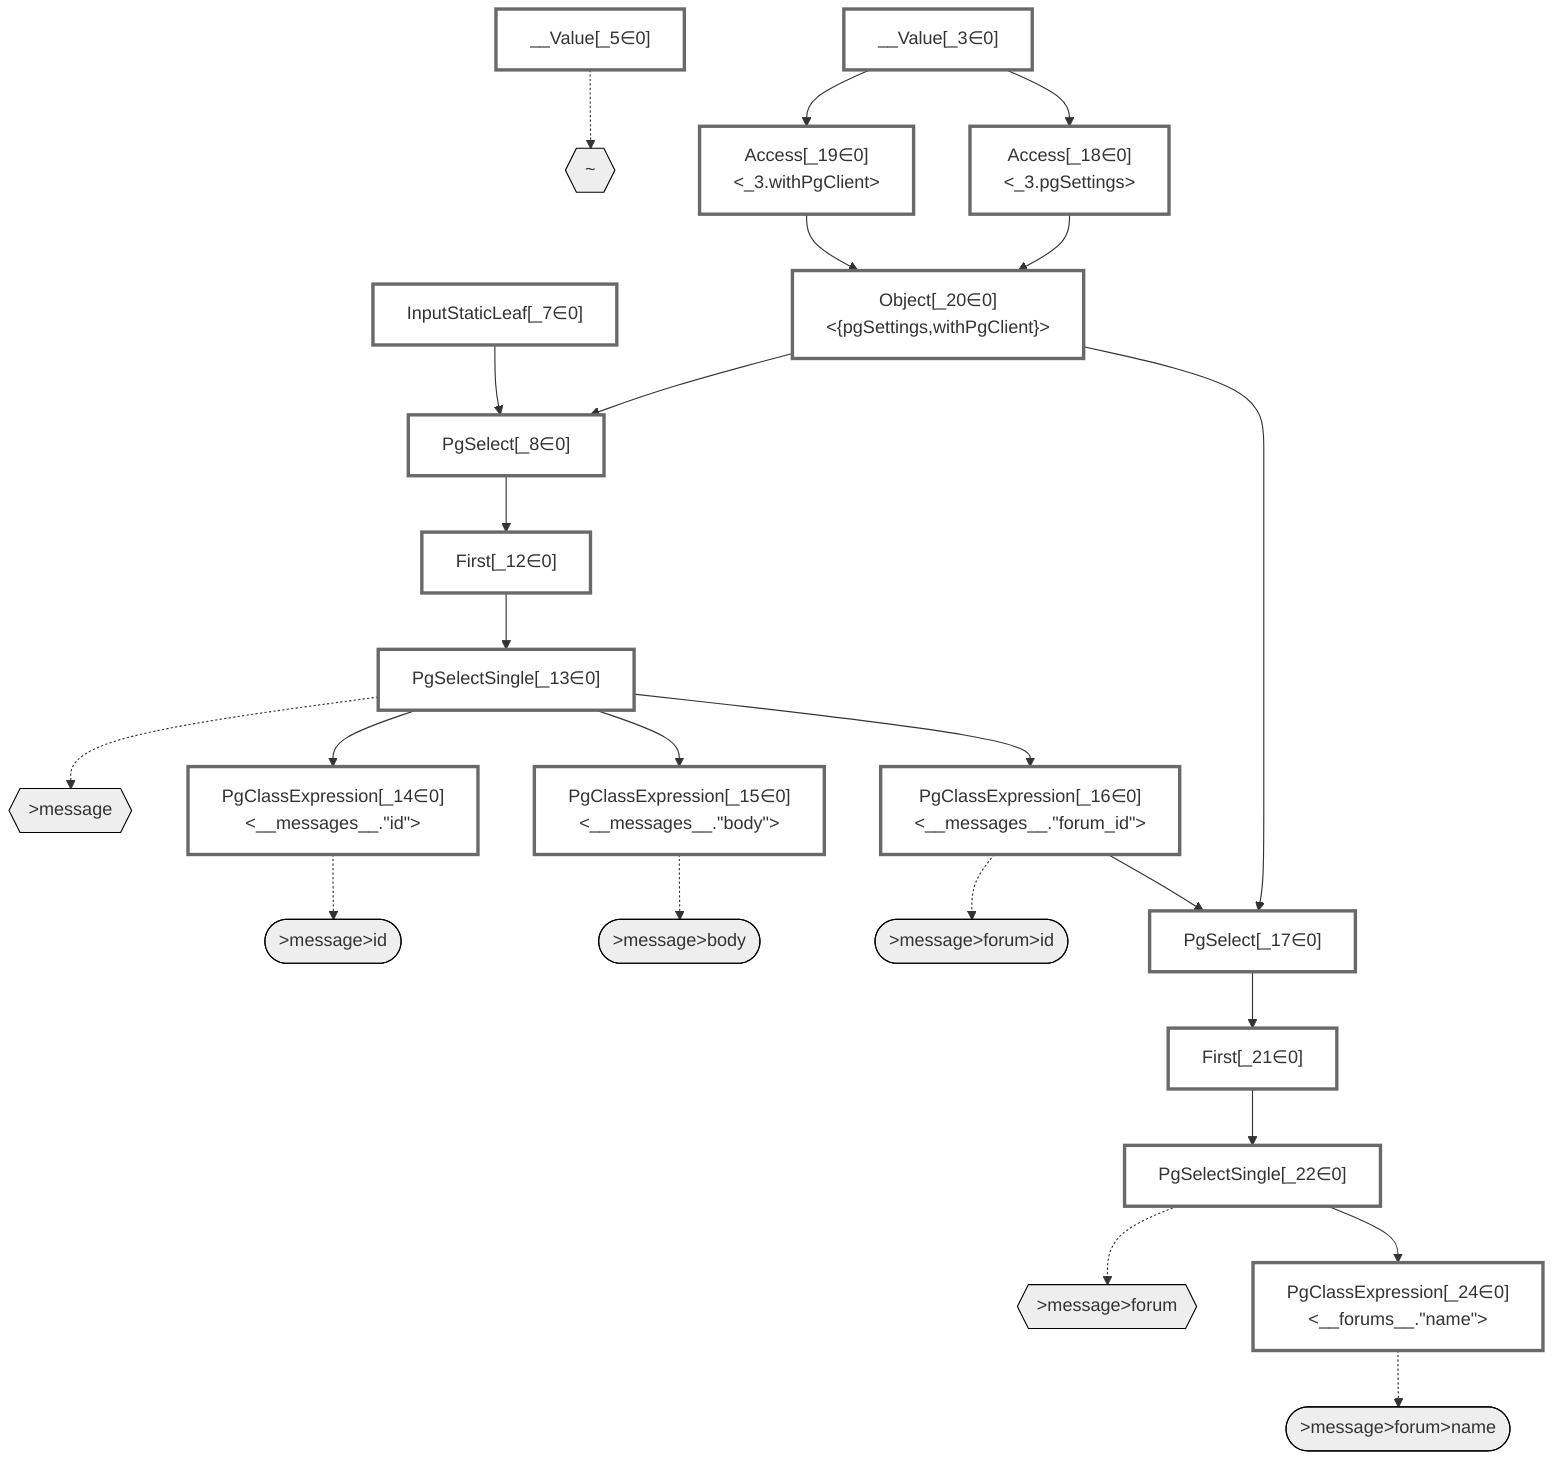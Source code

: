 graph TD
    classDef path fill:#eee,stroke:#000
    classDef plan fill:#fff,stroke-width:3px
    classDef itemplan fill:#fff,stroke-width:6px
    classDef sideeffectplan fill:#f00,stroke-width:6px

    %% subgraph fields
    P1{{"~"}}:::path
    P2{{">message"}}:::path
    P3([">message>id"]):::path
    %% P2 -.-> P3
    P4([">message>body"]):::path
    %% P2 -.-> P4
    P5{{">message>forum"}}:::path
    P6([">message>forum>id"]):::path
    %% P5 -.-> P6
    P7([">message>forum>name"]):::path
    %% P5 -.-> P7
    %% P2 -.-> P5
    %% P1 -.-> P2
    %% end

    %% define plans
    __Value_3["__Value[_3∈0]<br /><context>"]:::plan
    __Value_5["__Value[_5∈0]<br /><rootValue>"]:::plan
    InputStaticLeaf_7["InputStaticLeaf[_7∈0]"]:::plan
    PgSelect_8["PgSelect[_8∈0]<br /><messages>"]:::plan
    First_12["First[_12∈0]"]:::plan
    PgSelectSingle_13["PgSelectSingle[_13∈0]<br /><messages>"]:::plan
    PgClassExpression_14["PgClassExpression[_14∈0]<br /><__messages__.#quot;id#quot;>"]:::plan
    PgClassExpression_15["PgClassExpression[_15∈0]<br /><__messages__.#quot;body#quot;>"]:::plan
    PgClassExpression_16["PgClassExpression[_16∈0]<br /><__messages__.#quot;forum_id#quot;>"]:::plan
    PgSelect_17["PgSelect[_17∈0]<br /><forums>"]:::plan
    Access_18["Access[_18∈0]<br /><_3.pgSettings>"]:::plan
    Access_19["Access[_19∈0]<br /><_3.withPgClient>"]:::plan
    Object_20["Object[_20∈0]<br /><{pgSettings,withPgClient}>"]:::plan
    First_21["First[_21∈0]"]:::plan
    PgSelectSingle_22["PgSelectSingle[_22∈0]<br /><forums>"]:::plan
    PgClassExpression_24["PgClassExpression[_24∈0]<br /><__forums__.#quot;name#quot;>"]:::plan

    %% plan dependencies
    Object_20 --> PgSelect_8
    InputStaticLeaf_7 --> PgSelect_8
    PgSelect_8 --> First_12
    First_12 --> PgSelectSingle_13
    PgSelectSingle_13 --> PgClassExpression_14
    PgSelectSingle_13 --> PgClassExpression_15
    PgSelectSingle_13 --> PgClassExpression_16
    Object_20 --> PgSelect_17
    PgClassExpression_16 --> PgSelect_17
    __Value_3 --> Access_18
    __Value_3 --> Access_19
    Access_18 --> Object_20
    Access_19 --> Object_20
    PgSelect_17 --> First_21
    First_21 --> PgSelectSingle_22
    PgSelectSingle_22 --> PgClassExpression_24

    %% plan-to-path relationships
    __Value_5 -.-> P1
    PgSelectSingle_13 -.-> P2
    PgClassExpression_14 -.-> P3
    PgClassExpression_15 -.-> P4
    PgSelectSingle_22 -.-> P5
    PgClassExpression_16 -.-> P6
    PgClassExpression_24 -.-> P7

    %% allocate buckets
    classDef bucket0 stroke:#696969
    class __Value_3,__Value_5,InputStaticLeaf_7,PgSelect_8,First_12,PgSelectSingle_13,PgClassExpression_14,PgClassExpression_15,PgClassExpression_16,PgSelect_17,Access_18,Access_19,Object_20,First_21,PgSelectSingle_22,PgClassExpression_24 bucket0